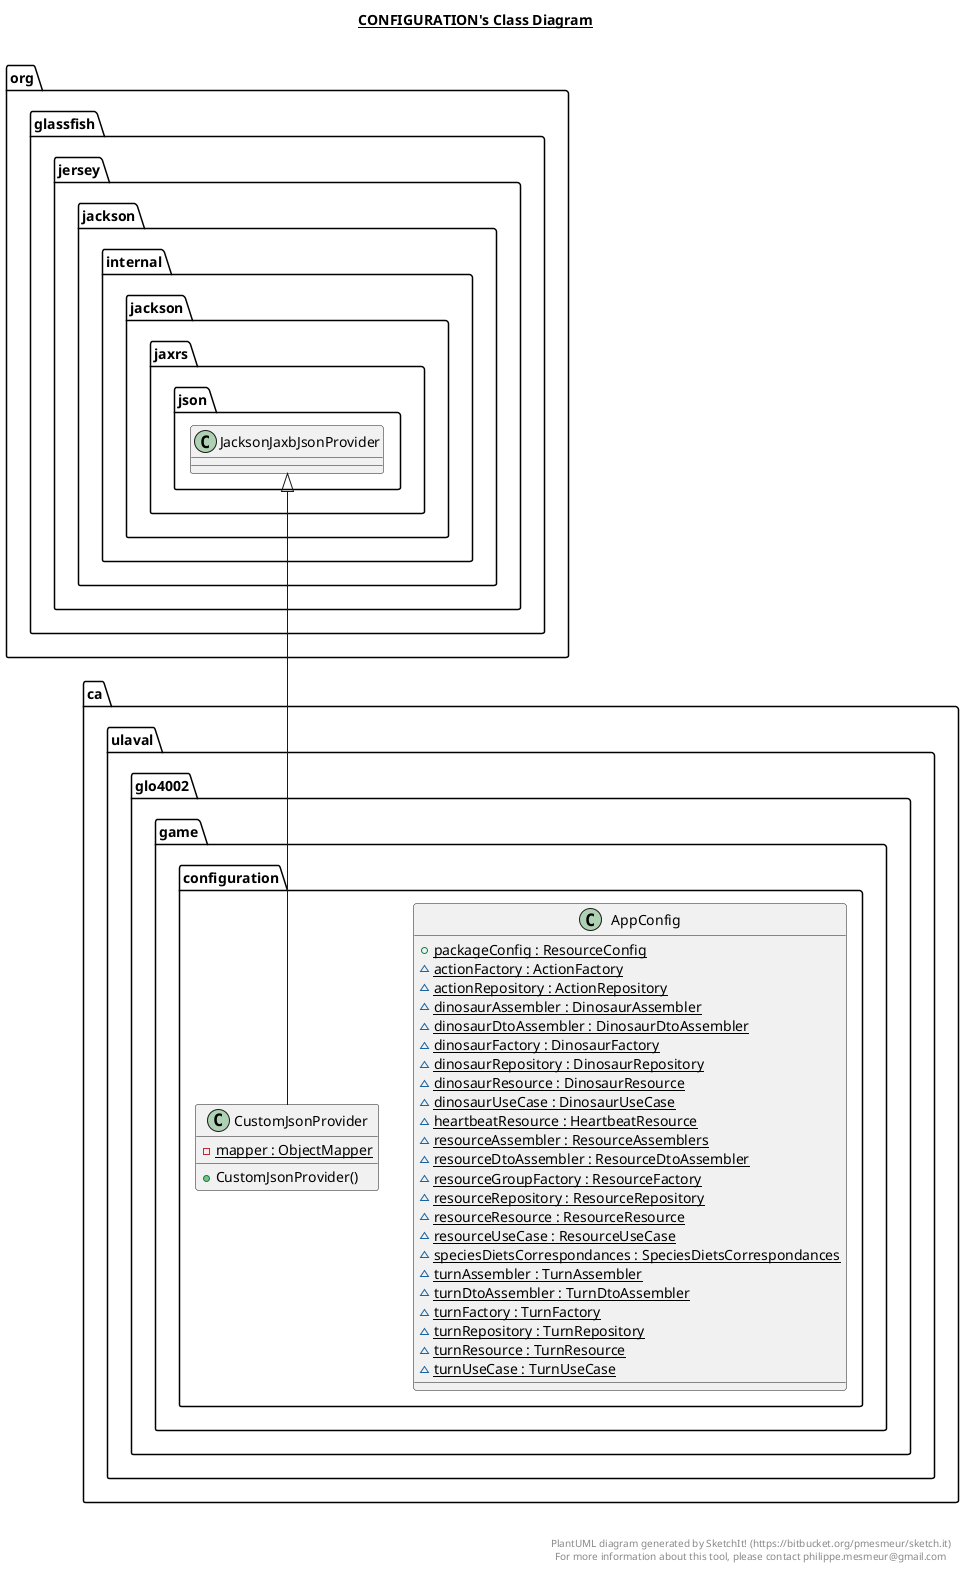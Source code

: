 @startuml

title __CONFIGURATION's Class Diagram__\n

    namespace ca.ulaval.glo4002.game {
      namespace configuration {
        class ca.ulaval.glo4002.game.configuration.AppConfig {
            {static} + packageConfig : ResourceConfig
            {static} ~ actionFactory : ActionFactory
            {static} ~ actionRepository : ActionRepository
            {static} ~ dinosaurAssembler : DinosaurAssembler
            {static} ~ dinosaurDtoAssembler : DinosaurDtoAssembler
            {static} ~ dinosaurFactory : DinosaurFactory
            {static} ~ dinosaurRepository : DinosaurRepository
            {static} ~ dinosaurResource : DinosaurResource
            {static} ~ dinosaurUseCase : DinosaurUseCase
            {static} ~ heartbeatResource : HeartbeatResource
            {static} ~ resourceAssembler : ResourceAssemblers
            {static} ~ resourceDtoAssembler : ResourceDtoAssembler
            {static} ~ resourceGroupFactory : ResourceFactory
            {static} ~ resourceRepository : ResourceRepository
            {static} ~ resourceResource : ResourceResource
            {static} ~ resourceUseCase : ResourceUseCase
            {static} ~ speciesDietsCorrespondances : SpeciesDietsCorrespondances
            {static} ~ turnAssembler : TurnAssembler
            {static} ~ turnDtoAssembler : TurnDtoAssembler
            {static} ~ turnFactory : TurnFactory
            {static} ~ turnRepository : TurnRepository
            {static} ~ turnResource : TurnResource
            {static} ~ turnUseCase : TurnUseCase
        }
      }
    }
  

    namespace ca.ulaval.glo4002.game {
      namespace configuration {
        class ca.ulaval.glo4002.game.configuration.CustomJsonProvider {
            {static} - mapper : ObjectMapper
            + CustomJsonProvider()
        }
      }
    }
  

  ca.ulaval.glo4002.game.configuration.CustomJsonProvider -up-|> org.glassfish.jersey.jackson.internal.jackson.jaxrs.json.JacksonJaxbJsonProvider


right footer


PlantUML diagram generated by SketchIt! (https://bitbucket.org/pmesmeur/sketch.it)
For more information about this tool, please contact philippe.mesmeur@gmail.com
endfooter

@enduml

